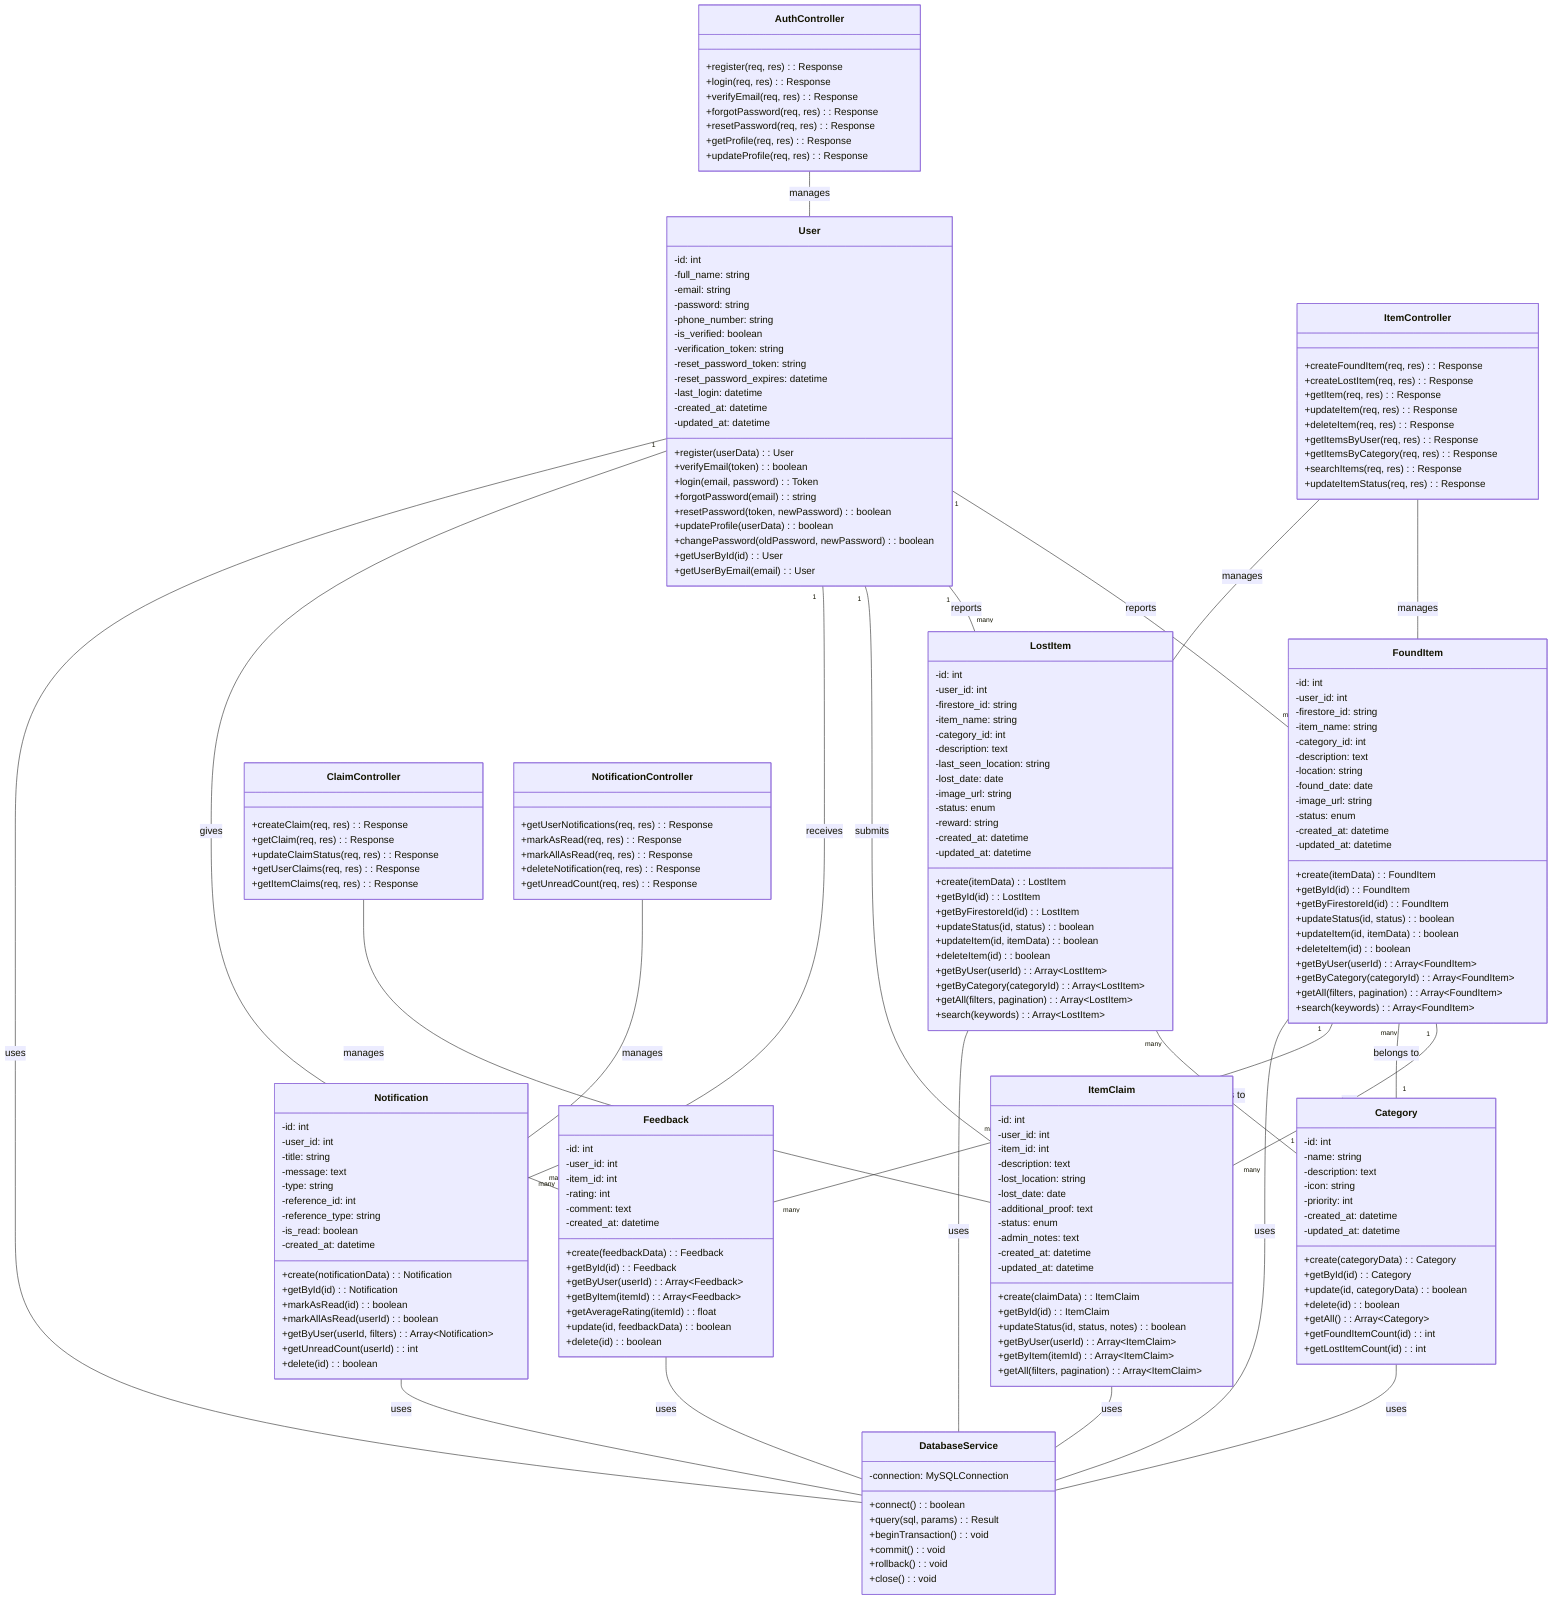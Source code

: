 classDiagram
  %% MySQL Database Classes
  class User {
    -id: int
    -full_name: string
    -email: string
    -password: string
    -phone_number: string
    -is_verified: boolean
    -verification_token: string
    -reset_password_token: string
    -reset_password_expires: datetime
    -last_login: datetime
    -created_at: datetime
    -updated_at: datetime
    +register(userData): User
    +verifyEmail(token): boolean
    +login(email, password): Token
    +forgotPassword(email): string
    +resetPassword(token, newPassword): boolean
    +updateProfile(userData): boolean
    +changePassword(oldPassword, newPassword): boolean
    +getUserById(id): User
    +getUserByEmail(email): User
  }

  class FoundItem {
    -id: int
    -user_id: int
    -firestore_id: string
    -item_name: string
    -category_id: int
    -description: text
    -location: string
    -found_date: date
    -image_url: string
    -status: enum
    -created_at: datetime
    -updated_at: datetime
    +create(itemData): FoundItem
    +getById(id): FoundItem
    +getByFirestoreId(id): FoundItem
    +updateStatus(id, status): boolean
    +updateItem(id, itemData): boolean
    +deleteItem(id): boolean
    +getByUser(userId): Array~FoundItem~
    +getByCategory(categoryId): Array~FoundItem~
    +getAll(filters, pagination): Array~FoundItem~
    +search(keywords): Array~FoundItem~
  }

  class LostItem {
    -id: int
    -user_id: int
    -firestore_id: string
    -item_name: string
    -category_id: int
    -description: text
    -last_seen_location: string
    -lost_date: date
    -image_url: string
    -status: enum
    -reward: string
    -created_at: datetime
    -updated_at: datetime
    +create(itemData): LostItem
    +getById(id): LostItem
    +getByFirestoreId(id): LostItem
    +updateStatus(id, status): boolean
    +updateItem(id, itemData): boolean
    +deleteItem(id): boolean
    +getByUser(userId): Array~LostItem~
    +getByCategory(categoryId): Array~LostItem~
    +getAll(filters, pagination): Array~LostItem~
    +search(keywords): Array~LostItem~
  }

  class ItemClaim {
    -id: int
    -user_id: int
    -item_id: int
    -description: text
    -lost_location: string
    -lost_date: date
    -additional_proof: text
    -status: enum
    -admin_notes: text
    -created_at: datetime
    -updated_at: datetime
    +create(claimData): ItemClaim
    +getById(id): ItemClaim
    +updateStatus(id, status, notes): boolean
    +getByUser(userId): Array~ItemClaim~
    +getByItem(itemId): Array~ItemClaim~
    +getAll(filters, pagination): Array~ItemClaim~
  }

  class Category {
    -id: int
    -name: string
    -description: text
    -icon: string
    -priority: int
    -created_at: datetime
    -updated_at: datetime
    +create(categoryData): Category
    +getById(id): Category
    +update(id, categoryData): boolean
    +delete(id): boolean
    +getAll(): Array~Category~
    +getFoundItemCount(id): int
    +getLostItemCount(id): int
  }

  class Notification {
    -id: int
    -user_id: int
    -title: string
    -message: text
    -type: string
    -reference_id: int
    -reference_type: string
    -is_read: boolean
    -created_at: datetime
    +create(notificationData): Notification
    +getById(id): Notification
    +markAsRead(id): boolean
    +markAllAsRead(userId): boolean
    +getByUser(userId, filters): Array~Notification~
    +getUnreadCount(userId): int
    +delete(id): boolean
  }

  class Feedback {
    -id: int
    -user_id: int
    -item_id: int
    -rating: int
    -comment: text
    -created_at: datetime
    +create(feedbackData): Feedback
    +getById(id): Feedback
    +getByUser(userId): Array~Feedback~
    +getByItem(itemId): Array~Feedback~
    +getAverageRating(itemId): float
    +update(id, feedbackData): boolean
    +delete(id): boolean
  }

  class AuthController {
    +register(req, res): Response
    +login(req, res): Response
    +verifyEmail(req, res): Response
    +forgotPassword(req, res): Response
    +resetPassword(req, res): Response
    +getProfile(req, res): Response
    +updateProfile(req, res): Response
  }

  class ItemController {
    +createFoundItem(req, res): Response
    +createLostItem(req, res): Response
    +getItem(req, res): Response
    +updateItem(req, res): Response
    +deleteItem(req, res): Response
    +getItemsByUser(req, res): Response
    +getItemsByCategory(req, res): Response
    +searchItems(req, res): Response
    +updateItemStatus(req, res): Response
  }

  class ClaimController {
    +createClaim(req, res): Response
    +getClaim(req, res): Response
    +updateClaimStatus(req, res): Response
    +getUserClaims(req, res): Response
    +getItemClaims(req, res): Response
  }

  class NotificationController {
    +getUserNotifications(req, res): Response
    +markAsRead(req, res): Response
    +markAllAsRead(req, res): Response
    +deleteNotification(req, res): Response
    +getUnreadCount(req, res): Response
  }

  class DatabaseService {
    -connection: MySQLConnection
    +connect(): boolean
    +query(sql, params): Result
    +beginTransaction(): void
    +commit(): void
    +rollback(): void
    +close(): void
  }

  %% Relationships
  User "1" -- "many" FoundItem : reports
  User "1" -- "many" LostItem : reports
  User "1" -- "many" ItemClaim : submits
  User "1" -- "many" Notification : receives
  User "1" -- "many" Feedback : gives
  FoundItem "1" -- "many" ItemClaim : has
  FoundItem "many" -- "1" Category : belongs to
  LostItem "many" -- "1" Category : belongs to
  FoundItem "1" -- "many" Feedback : receives
  
  AuthController -- User : manages
  ItemController -- FoundItem : manages
  ItemController -- LostItem : manages
  ClaimController -- ItemClaim : manages
  NotificationController -- Notification : manages
  
  User -- DatabaseService : uses
  FoundItem -- DatabaseService : uses
  LostItem -- DatabaseService : uses
  ItemClaim -- DatabaseService : uses
  Category -- DatabaseService : uses
  Notification -- DatabaseService : uses
  Feedback -- DatabaseService : uses